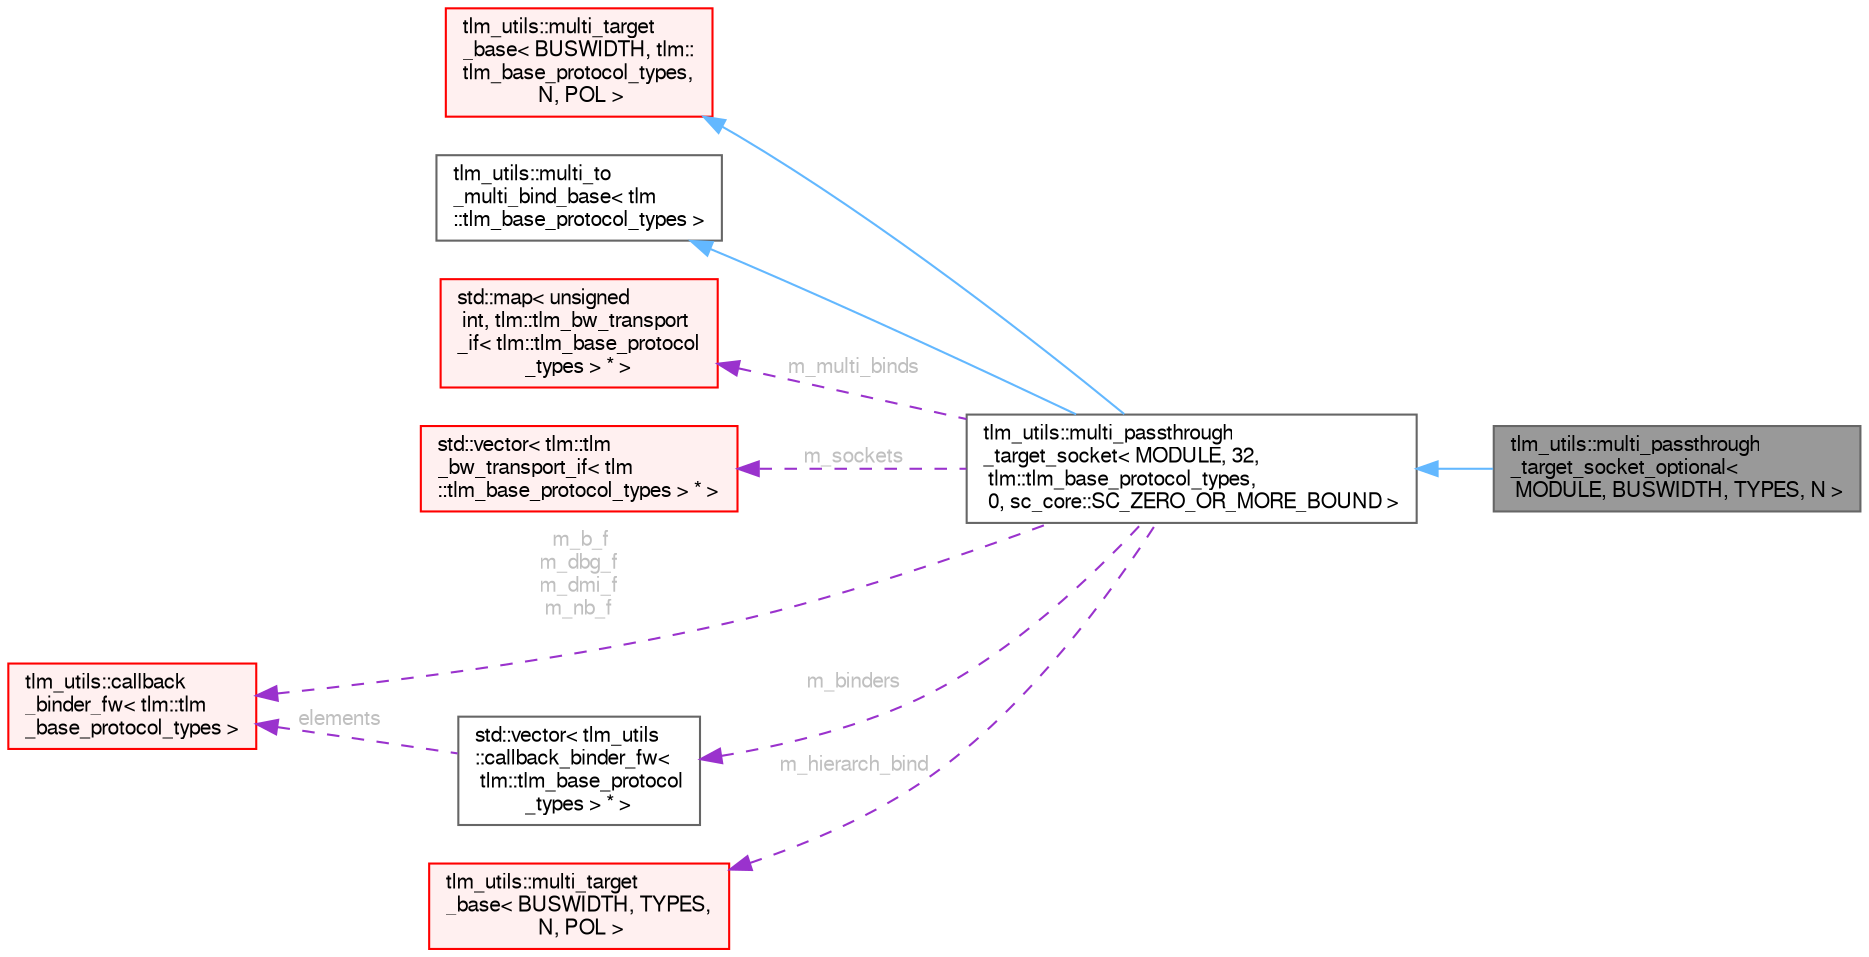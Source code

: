 digraph "tlm_utils::multi_passthrough_target_socket_optional&lt; MODULE, BUSWIDTH, TYPES, N &gt;"
{
 // LATEX_PDF_SIZE
  bgcolor="transparent";
  edge [fontname=FreeSans,fontsize=10,labelfontname=FreeSans,labelfontsize=10];
  node [fontname=FreeSans,fontsize=10,shape=box,height=0.2,width=0.4];
  rankdir="LR";
  Node1 [id="Node000001",label="tlm_utils::multi_passthrough\l_target_socket_optional\<\l MODULE, BUSWIDTH, TYPES, N \>",height=0.2,width=0.4,color="gray40", fillcolor="grey60", style="filled", fontcolor="black",tooltip=" "];
  Node2 -> Node1 [id="edge1_Node000001_Node000002",dir="back",color="steelblue1",style="solid",tooltip=" "];
  Node2 [id="Node000002",label="tlm_utils::multi_passthrough\l_target_socket\< MODULE, 32,\l tlm::tlm_base_protocol_types,\l 0, sc_core::SC_ZERO_OR_MORE_BOUND \>",height=0.2,width=0.4,color="gray40", fillcolor="white", style="filled",URL="$a01317.html",tooltip=" "];
  Node3 -> Node2 [id="edge2_Node000002_Node000003",dir="back",color="steelblue1",style="solid",tooltip=" "];
  Node3 [id="Node000003",label="tlm_utils::multi_target\l_base\< BUSWIDTH, tlm::\ltlm_base_protocol_types,\l N, POL \>",height=0.2,width=0.4,color="red", fillcolor="#FFF0F0", style="filled",URL="$a01349.html",tooltip=" "];
  Node12 -> Node2 [id="edge3_Node000002_Node000012",dir="back",color="steelblue1",style="solid",tooltip=" "];
  Node12 [id="Node000012",label="tlm_utils::multi_to\l_multi_bind_base\< tlm\l::tlm_base_protocol_types \>",height=0.2,width=0.4,color="gray40", fillcolor="white", style="filled",URL="$a01353.html",tooltip=" "];
  Node13 -> Node2 [id="edge4_Node000002_Node000013",dir="back",color="darkorchid3",style="dashed",tooltip=" ",label=" m_multi_binds",fontcolor="grey" ];
  Node13 [id="Node000013",label="std::map\< unsigned\l int, tlm::tlm_bw_transport\l_if\< tlm::tlm_base_protocol\l_types \> * \>",height=0.2,width=0.4,color="red", fillcolor="#FFF0F0", style="filled",tooltip=" "];
  Node18 -> Node2 [id="edge5_Node000002_Node000018",dir="back",color="darkorchid3",style="dashed",tooltip=" ",label=" m_sockets",fontcolor="grey" ];
  Node18 [id="Node000018",label="std::vector\< tlm::tlm\l_bw_transport_if\< tlm\l::tlm_base_protocol_types \> * \>",height=0.2,width=0.4,color="red", fillcolor="#FFF0F0", style="filled",tooltip=" "];
  Node19 -> Node2 [id="edge6_Node000002_Node000019",dir="back",color="darkorchid3",style="dashed",tooltip=" ",label=" m_binders",fontcolor="grey" ];
  Node19 [id="Node000019",label="std::vector\< tlm_utils\l::callback_binder_fw\<\l tlm::tlm_base_protocol\l_types \> * \>",height=0.2,width=0.4,color="gray40", fillcolor="white", style="filled",tooltip=" "];
  Node20 -> Node19 [id="edge7_Node000019_Node000020",dir="back",color="darkorchid3",style="dashed",tooltip=" ",label=" elements",fontcolor="grey" ];
  Node20 [id="Node000020",label="tlm_utils::callback\l_binder_fw\< tlm::tlm\l_base_protocol_types \>",height=0.2,width=0.4,color="red", fillcolor="#FFF0F0", style="filled",URL="$a01329.html",tooltip=" "];
  Node27 -> Node2 [id="edge8_Node000002_Node000027",dir="back",color="darkorchid3",style="dashed",tooltip=" ",label=" m_hierarch_bind",fontcolor="grey" ];
  Node27 [id="Node000027",label="tlm_utils::multi_target\l_base\< BUSWIDTH, TYPES,\l N, POL \>",height=0.2,width=0.4,color="red", fillcolor="#FFF0F0", style="filled",URL="$a01349.html",tooltip=" "];
  Node20 -> Node2 [id="edge9_Node000002_Node000020",dir="back",color="darkorchid3",style="dashed",tooltip=" ",label=" m_b_f\nm_dbg_f\nm_dmi_f\nm_nb_f",fontcolor="grey" ];
}
